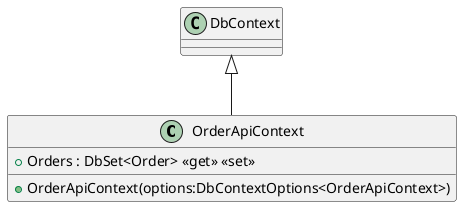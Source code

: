 @startuml
class OrderApiContext {
    + OrderApiContext(options:DbContextOptions<OrderApiContext>)
    + Orders : DbSet<Order> <<get>> <<set>>
}
DbContext <|-- OrderApiContext
@enduml
